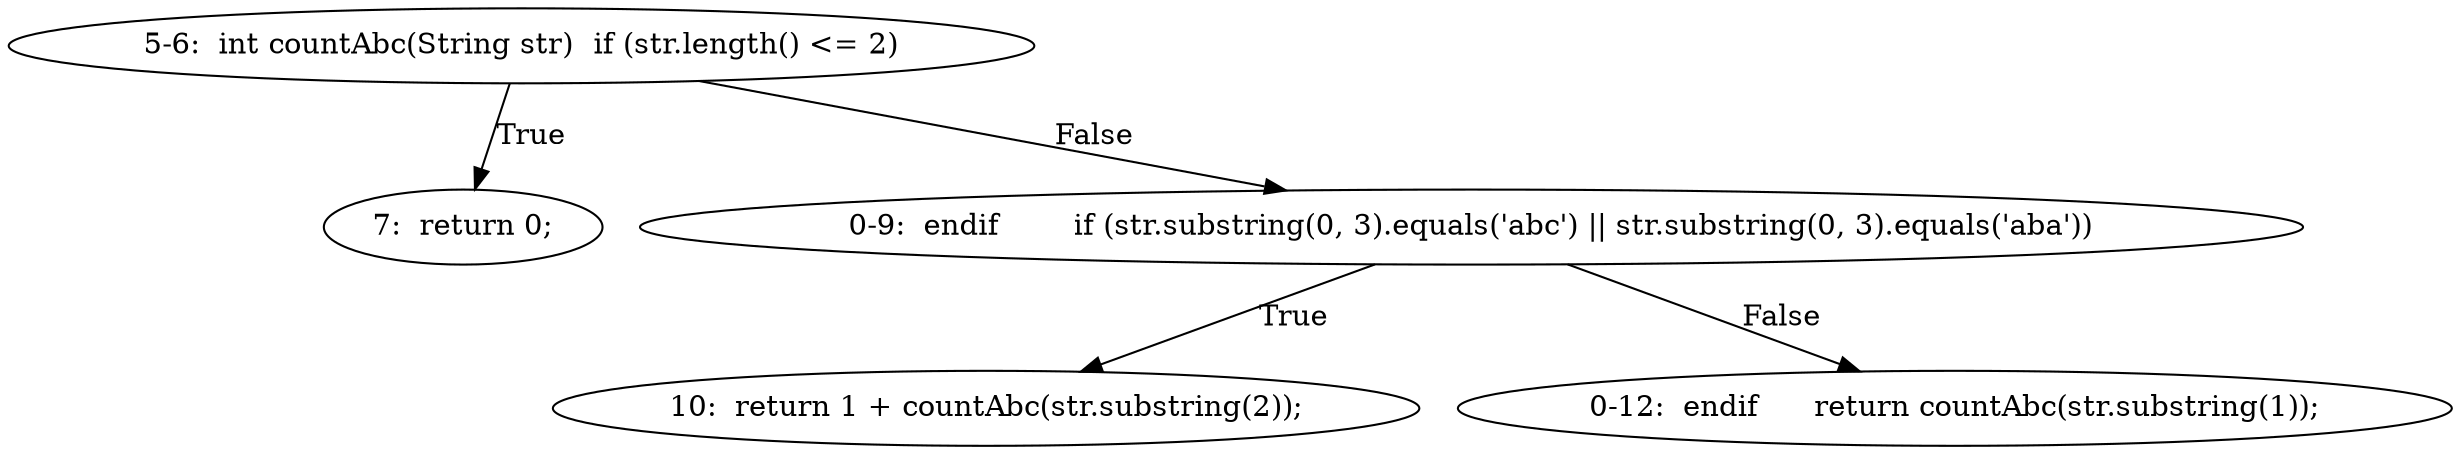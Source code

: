 digraph result_test { 
// graph-vertices
  a1  [label="5-6:  int countAbc(String str)	if (str.length() <= 2)"]; 
  2  [label="7:  return 0;"]; 
  a2  [label="0-9:  endif	if (str.substring(0, 3).equals('abc') || str.substring(0, 3).equals('aba'))"]; 
  5  [label="10:  return 1 + countAbc(str.substring(2));"]; 
  a3  [label="0-12:  endif	return countAbc(str.substring(1));"]; 
// graph-edges
  a1 -> 2  [label="True"]; 
  a1 -> a2  [label="False"]; 
  a2 -> 5  [label="True"]; 
  a2 -> a3  [label="False"]; 
}